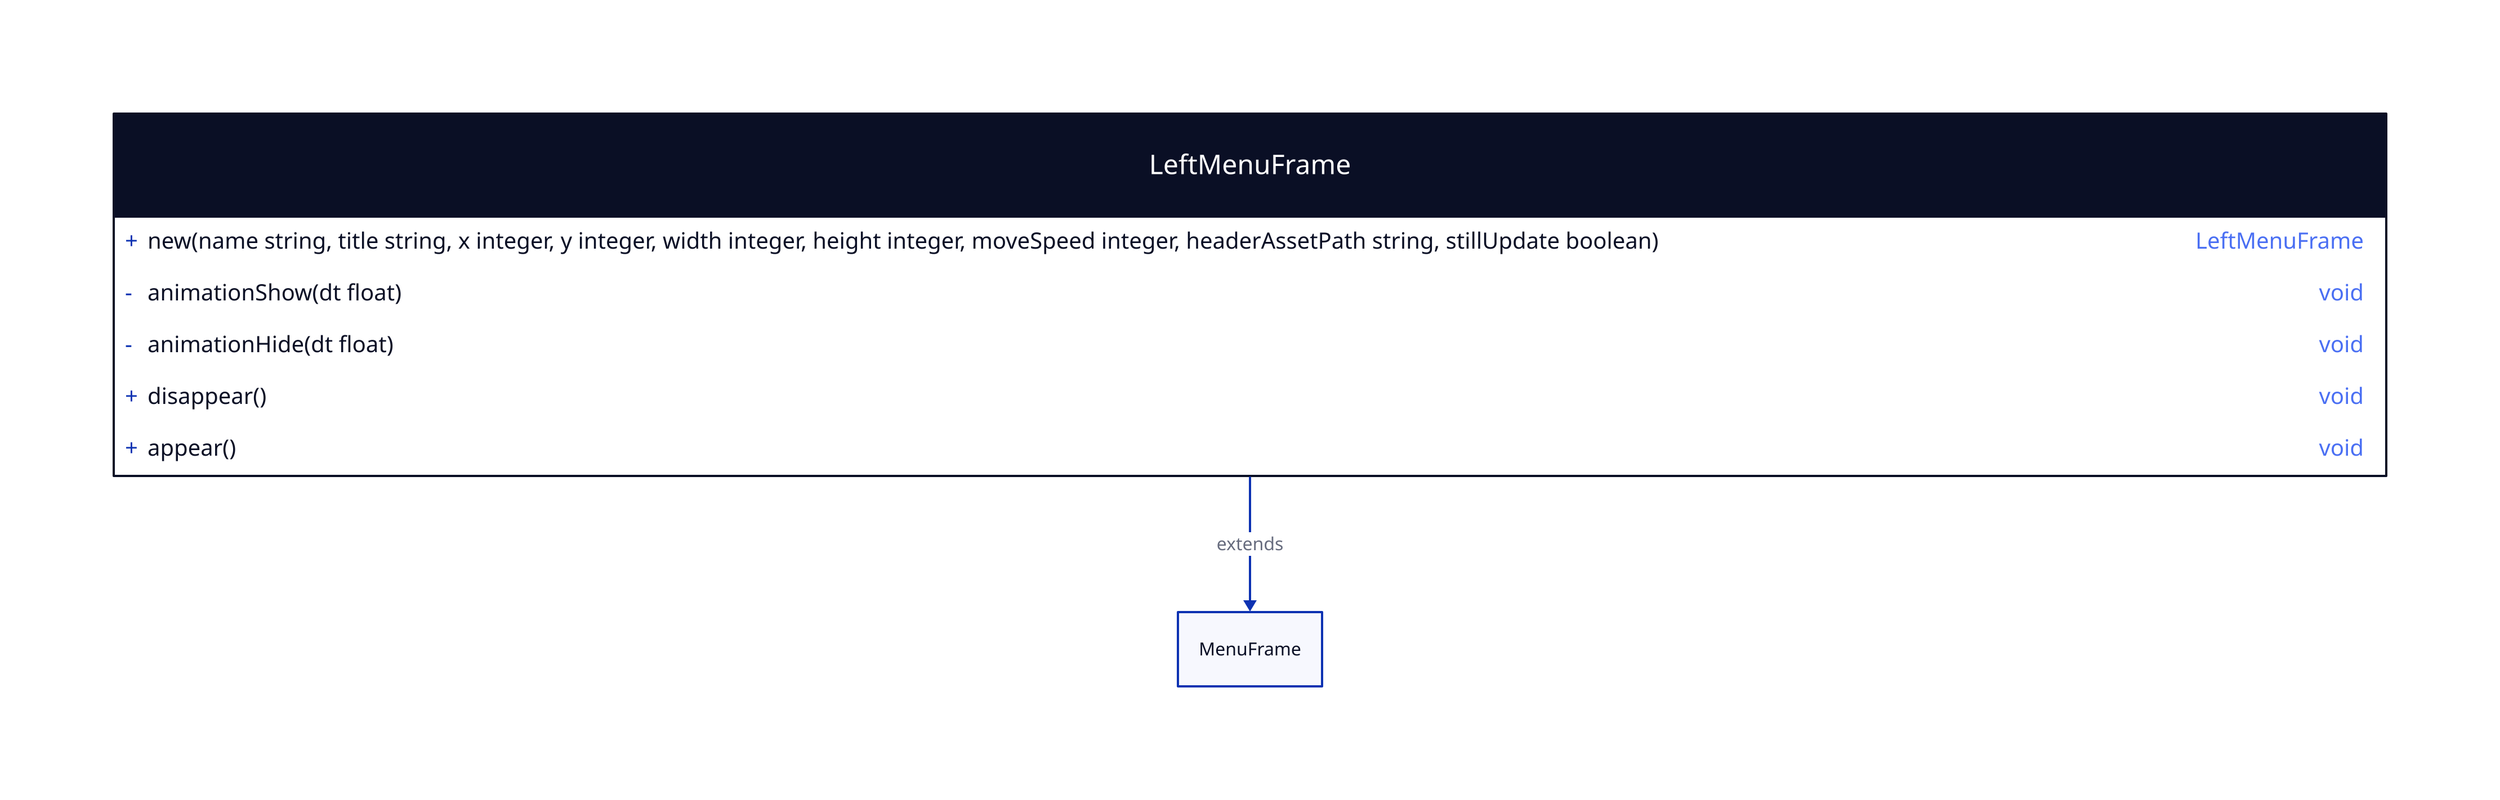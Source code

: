 LeftMenuFrame: {
  shape: class

  +new(name string, title string, x integer, y integer, width integer, height integer, moveSpeed integer, headerAssetPath string, stillUpdate boolean): LeftMenuFrame

  -animationShow(dt float): void
  -animationHide(dt float): void

  +disappear(): void
  +appear(): void
}

LeftMenuFrame -> MenuFrame: extends
